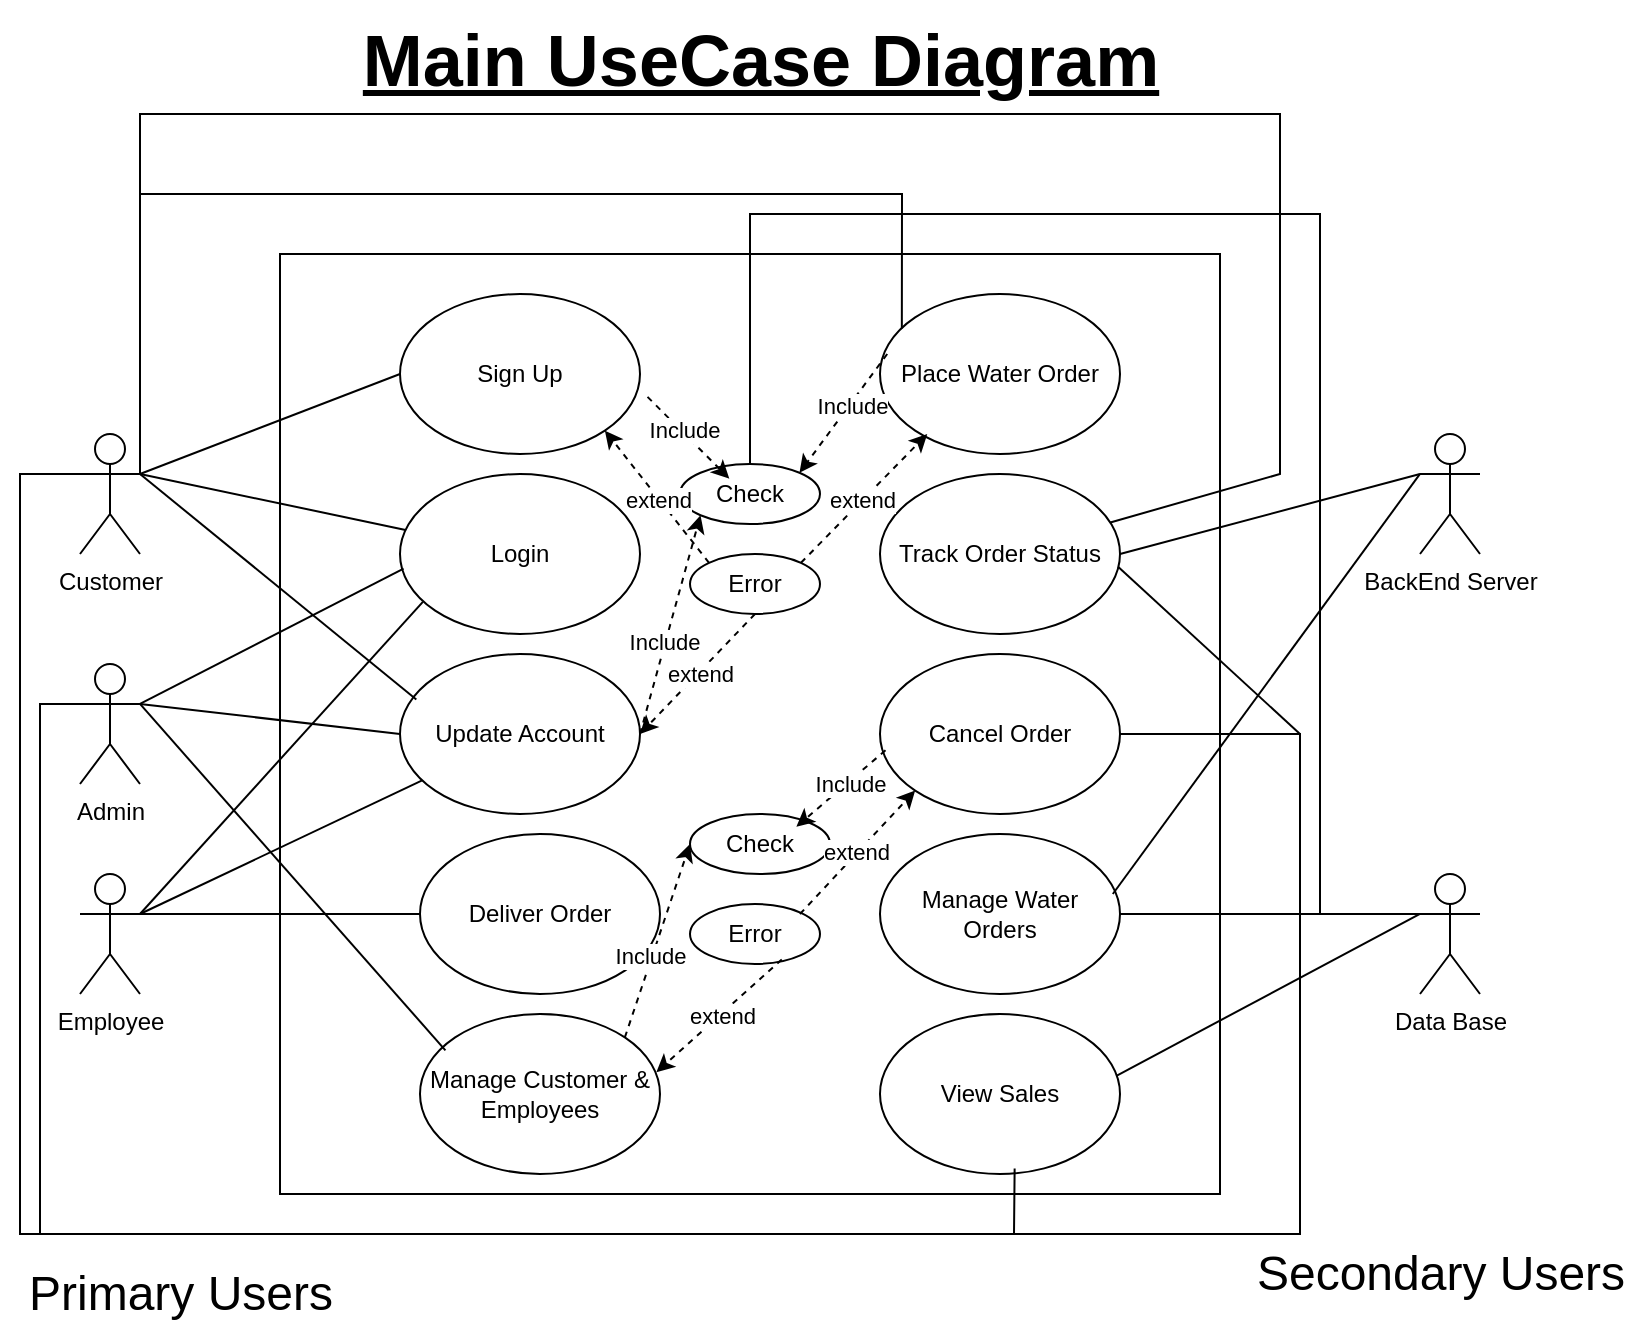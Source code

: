<mxfile version="26.2.14">
  <diagram name="Page-1" id="PsOOHwO3NufQJgfSfYb1">
    <mxGraphModel dx="1481" dy="631" grid="1" gridSize="10" guides="1" tooltips="1" connect="1" arrows="1" fold="1" page="1" pageScale="1" pageWidth="850" pageHeight="1100" math="0" shadow="0">
      <root>
        <mxCell id="0" />
        <mxCell id="1" parent="0" />
        <mxCell id="1S32xIj5badAPdLJ8PSW-82" value="" style="whiteSpace=wrap;html=1;aspect=fixed;" vertex="1" parent="1">
          <mxGeometry x="160" y="190" width="470" height="470" as="geometry" />
        </mxCell>
        <mxCell id="1S32xIj5badAPdLJ8PSW-84" value="Customer" style="shape=umlActor;verticalLabelPosition=bottom;verticalAlign=top;html=1;outlineConnect=0;" vertex="1" parent="1">
          <mxGeometry x="60" y="280" width="30" height="60" as="geometry" />
        </mxCell>
        <mxCell id="1S32xIj5badAPdLJ8PSW-85" value="Admin" style="shape=umlActor;verticalLabelPosition=bottom;verticalAlign=top;html=1;outlineConnect=0;" vertex="1" parent="1">
          <mxGeometry x="60" y="395" width="30" height="60" as="geometry" />
        </mxCell>
        <mxCell id="1S32xIj5badAPdLJ8PSW-86" value="Employee" style="shape=umlActor;verticalLabelPosition=bottom;verticalAlign=top;html=1;outlineConnect=0;" vertex="1" parent="1">
          <mxGeometry x="60" y="500" width="30" height="60" as="geometry" />
        </mxCell>
        <mxCell id="1S32xIj5badAPdLJ8PSW-87" value="BackEnd Server" style="shape=umlActor;verticalLabelPosition=bottom;verticalAlign=top;html=1;outlineConnect=0;" vertex="1" parent="1">
          <mxGeometry x="730" y="280" width="30" height="60" as="geometry" />
        </mxCell>
        <mxCell id="1S32xIj5badAPdLJ8PSW-88" value="Data Base" style="shape=umlActor;verticalLabelPosition=bottom;verticalAlign=top;html=1;outlineConnect=0;" vertex="1" parent="1">
          <mxGeometry x="730" y="500" width="30" height="60" as="geometry" />
        </mxCell>
        <mxCell id="1S32xIj5badAPdLJ8PSW-90" value="Sign Up" style="ellipse;whiteSpace=wrap;html=1;" vertex="1" parent="1">
          <mxGeometry x="220" y="210" width="120" height="80" as="geometry" />
        </mxCell>
        <mxCell id="1S32xIj5badAPdLJ8PSW-91" value="Place Water Order" style="ellipse;whiteSpace=wrap;html=1;" vertex="1" parent="1">
          <mxGeometry x="460" y="210" width="120" height="80" as="geometry" />
        </mxCell>
        <mxCell id="1S32xIj5badAPdLJ8PSW-92" value="Login" style="ellipse;whiteSpace=wrap;html=1;" vertex="1" parent="1">
          <mxGeometry x="220" y="300" width="120" height="80" as="geometry" />
        </mxCell>
        <mxCell id="1S32xIj5badAPdLJ8PSW-93" value="Track Order Status" style="ellipse;whiteSpace=wrap;html=1;" vertex="1" parent="1">
          <mxGeometry x="460" y="300" width="120" height="80" as="geometry" />
        </mxCell>
        <mxCell id="1S32xIj5badAPdLJ8PSW-94" value="Update Account" style="ellipse;whiteSpace=wrap;html=1;" vertex="1" parent="1">
          <mxGeometry x="220" y="390" width="120" height="80" as="geometry" />
        </mxCell>
        <mxCell id="1S32xIj5badAPdLJ8PSW-95" value="Cancel Order" style="ellipse;whiteSpace=wrap;html=1;" vertex="1" parent="1">
          <mxGeometry x="460" y="390" width="120" height="80" as="geometry" />
        </mxCell>
        <mxCell id="1S32xIj5badAPdLJ8PSW-96" value="Deliver Order" style="ellipse;whiteSpace=wrap;html=1;" vertex="1" parent="1">
          <mxGeometry x="230" y="480" width="120" height="80" as="geometry" />
        </mxCell>
        <mxCell id="1S32xIj5badAPdLJ8PSW-97" value="Manage Water Orders" style="ellipse;whiteSpace=wrap;html=1;" vertex="1" parent="1">
          <mxGeometry x="460" y="480" width="120" height="80" as="geometry" />
        </mxCell>
        <mxCell id="1S32xIj5badAPdLJ8PSW-98" value="Manage Customer &amp;amp; Employees" style="ellipse;whiteSpace=wrap;html=1;" vertex="1" parent="1">
          <mxGeometry x="230" y="570" width="120" height="80" as="geometry" />
        </mxCell>
        <mxCell id="1S32xIj5badAPdLJ8PSW-99" value="View Sales" style="ellipse;whiteSpace=wrap;html=1;" vertex="1" parent="1">
          <mxGeometry x="460" y="570" width="120" height="80" as="geometry" />
        </mxCell>
        <mxCell id="1S32xIj5badAPdLJ8PSW-100" value="Check" style="ellipse;whiteSpace=wrap;html=1;" vertex="1" parent="1">
          <mxGeometry x="360" y="295" width="70" height="30" as="geometry" />
        </mxCell>
        <mxCell id="1S32xIj5badAPdLJ8PSW-101" value="Error" style="ellipse;whiteSpace=wrap;html=1;" vertex="1" parent="1">
          <mxGeometry x="365" y="340" width="65" height="30" as="geometry" />
        </mxCell>
        <mxCell id="1S32xIj5badAPdLJ8PSW-114" value="" style="html=1;labelBackgroundColor=#ffffff;startArrow=none;startFill=0;startSize=6;endArrow=classic;endFill=1;endSize=6;jettySize=auto;orthogonalLoop=1;strokeWidth=1;dashed=1;fontSize=14;rounded=0;exitX=0.391;exitY=0.152;exitDx=0;exitDy=0;exitPerimeter=0;entryX=0.478;entryY=0.239;entryDx=0;entryDy=0;entryPerimeter=0;" edge="1" parent="1" source="1S32xIj5badAPdLJ8PSW-82" target="1S32xIj5badAPdLJ8PSW-82">
          <mxGeometry width="60" height="60" relative="1" as="geometry">
            <mxPoint x="360" y="420" as="sourcePoint" />
            <mxPoint x="390" y="290" as="targetPoint" />
          </mxGeometry>
        </mxCell>
        <mxCell id="1S32xIj5badAPdLJ8PSW-125" value="Include" style="edgeLabel;html=1;align=center;verticalAlign=middle;resizable=0;points=[];" vertex="1" connectable="0" parent="1S32xIj5badAPdLJ8PSW-114">
          <mxGeometry x="-0.154" y="1" relative="1" as="geometry">
            <mxPoint as="offset" />
          </mxGeometry>
        </mxCell>
        <mxCell id="1S32xIj5badAPdLJ8PSW-115" value="" style="html=1;labelBackgroundColor=#ffffff;startArrow=none;startFill=0;startSize=6;endArrow=classic;endFill=1;endSize=6;jettySize=auto;orthogonalLoop=1;strokeWidth=1;dashed=1;fontSize=14;rounded=0;entryX=1;entryY=1;entryDx=0;entryDy=0;exitX=0;exitY=0;exitDx=0;exitDy=0;" edge="1" parent="1" source="1S32xIj5badAPdLJ8PSW-101" target="1S32xIj5badAPdLJ8PSW-90">
          <mxGeometry width="60" height="60" relative="1" as="geometry">
            <mxPoint x="360" y="420" as="sourcePoint" />
            <mxPoint x="420" y="360" as="targetPoint" />
          </mxGeometry>
        </mxCell>
        <mxCell id="1S32xIj5badAPdLJ8PSW-126" value="extend" style="edgeLabel;html=1;align=center;verticalAlign=middle;resizable=0;points=[];" vertex="1" connectable="0" parent="1S32xIj5badAPdLJ8PSW-115">
          <mxGeometry x="-0.022" y="1" relative="1" as="geometry">
            <mxPoint as="offset" />
          </mxGeometry>
        </mxCell>
        <mxCell id="1S32xIj5badAPdLJ8PSW-121" value="" style="endArrow=none;html=1;rounded=0;entryX=0;entryY=0.333;entryDx=0;entryDy=0;entryPerimeter=0;exitX=0.985;exitY=0.386;exitDx=0;exitDy=0;exitPerimeter=0;" edge="1" parent="1" source="1S32xIj5badAPdLJ8PSW-99" target="1S32xIj5badAPdLJ8PSW-88">
          <mxGeometry width="50" height="50" relative="1" as="geometry">
            <mxPoint x="650" y="600" as="sourcePoint" />
            <mxPoint x="700" y="550" as="targetPoint" />
          </mxGeometry>
        </mxCell>
        <mxCell id="1S32xIj5badAPdLJ8PSW-122" value="" style="endArrow=none;html=1;rounded=0;exitX=1;exitY=0.5;exitDx=0;exitDy=0;" edge="1" parent="1" source="1S32xIj5badAPdLJ8PSW-93">
          <mxGeometry width="50" height="50" relative="1" as="geometry">
            <mxPoint x="650" y="350" as="sourcePoint" />
            <mxPoint x="730" y="300" as="targetPoint" />
          </mxGeometry>
        </mxCell>
        <mxCell id="1S32xIj5badAPdLJ8PSW-123" value="" style="endArrow=none;html=1;rounded=0;entryX=0;entryY=0.333;entryDx=0;entryDy=0;entryPerimeter=0;exitX=0.97;exitY=0.375;exitDx=0;exitDy=0;exitPerimeter=0;" edge="1" parent="1" source="1S32xIj5badAPdLJ8PSW-97" target="1S32xIj5badAPdLJ8PSW-87">
          <mxGeometry width="50" height="50" relative="1" as="geometry">
            <mxPoint x="660" y="370" as="sourcePoint" />
            <mxPoint x="710" y="320" as="targetPoint" />
          </mxGeometry>
        </mxCell>
        <mxCell id="1S32xIj5badAPdLJ8PSW-127" value="" style="endArrow=none;html=1;rounded=0;exitX=1;exitY=0.333;exitDx=0;exitDy=0;exitPerimeter=0;entryX=0;entryY=0.5;entryDx=0;entryDy=0;" edge="1" parent="1" source="1S32xIj5badAPdLJ8PSW-84" target="1S32xIj5badAPdLJ8PSW-90">
          <mxGeometry width="50" height="50" relative="1" as="geometry">
            <mxPoint x="110" y="295" as="sourcePoint" />
            <mxPoint x="160" y="245" as="targetPoint" />
          </mxGeometry>
        </mxCell>
        <mxCell id="1S32xIj5badAPdLJ8PSW-128" value="" style="endArrow=none;html=1;rounded=0;exitX=1;exitY=0.333;exitDx=0;exitDy=0;exitPerimeter=0;entryX=0.015;entryY=0.591;entryDx=0;entryDy=0;entryPerimeter=0;" edge="1" parent="1" source="1S32xIj5badAPdLJ8PSW-85" target="1S32xIj5badAPdLJ8PSW-92">
          <mxGeometry width="50" height="50" relative="1" as="geometry">
            <mxPoint x="140" y="420" as="sourcePoint" />
            <mxPoint x="190" y="370" as="targetPoint" />
          </mxGeometry>
        </mxCell>
        <mxCell id="1S32xIj5badAPdLJ8PSW-129" value="" style="endArrow=none;html=1;rounded=0;" edge="1" parent="1" target="1S32xIj5badAPdLJ8PSW-92">
          <mxGeometry width="50" height="50" relative="1" as="geometry">
            <mxPoint x="90" y="300" as="sourcePoint" />
            <mxPoint x="160" y="285" as="targetPoint" />
          </mxGeometry>
        </mxCell>
        <mxCell id="1S32xIj5badAPdLJ8PSW-130" value="" style="endArrow=none;html=1;rounded=0;exitX=1;exitY=0.333;exitDx=0;exitDy=0;exitPerimeter=0;entryX=0.152;entryY=0.37;entryDx=0;entryDy=0;entryPerimeter=0;" edge="1" parent="1" source="1S32xIj5badAPdLJ8PSW-86" target="1S32xIj5badAPdLJ8PSW-82">
          <mxGeometry width="50" height="50" relative="1" as="geometry">
            <mxPoint x="130" y="510" as="sourcePoint" />
            <mxPoint x="180" y="460" as="targetPoint" />
          </mxGeometry>
        </mxCell>
        <mxCell id="1S32xIj5badAPdLJ8PSW-131" value="" style="endArrow=none;html=1;rounded=0;" edge="1" parent="1" source="1S32xIj5badAPdLJ8PSW-100">
          <mxGeometry width="50" height="50" relative="1" as="geometry">
            <mxPoint x="630" y="520" as="sourcePoint" />
            <mxPoint x="730" y="520" as="targetPoint" />
            <Array as="points">
              <mxPoint x="395" y="170" />
              <mxPoint x="680" y="170" />
              <mxPoint x="680" y="520" />
            </Array>
          </mxGeometry>
        </mxCell>
        <mxCell id="1S32xIj5badAPdLJ8PSW-132" value="" style="endArrow=none;html=1;rounded=0;entryX=0.091;entryY=0.216;entryDx=0;entryDy=0;entryPerimeter=0;" edge="1" parent="1" target="1S32xIj5badAPdLJ8PSW-91">
          <mxGeometry width="50" height="50" relative="1" as="geometry">
            <mxPoint x="90" y="300" as="sourcePoint" />
            <mxPoint x="160" y="200" as="targetPoint" />
            <Array as="points">
              <mxPoint x="90" y="160" />
              <mxPoint x="471" y="160" />
            </Array>
          </mxGeometry>
        </mxCell>
        <mxCell id="1S32xIj5badAPdLJ8PSW-133" value="" style="endArrow=none;html=1;rounded=0;" edge="1" parent="1" target="1S32xIj5badAPdLJ8PSW-94">
          <mxGeometry width="50" height="50" relative="1" as="geometry">
            <mxPoint x="90" y="520" as="sourcePoint" />
            <mxPoint x="180" y="390" as="targetPoint" />
          </mxGeometry>
        </mxCell>
        <mxCell id="1S32xIj5badAPdLJ8PSW-134" value="" style="endArrow=none;html=1;rounded=0;exitX=1;exitY=0.333;exitDx=0;exitDy=0;exitPerimeter=0;entryX=0;entryY=0.5;entryDx=0;entryDy=0;" edge="1" parent="1" source="1S32xIj5badAPdLJ8PSW-85" target="1S32xIj5badAPdLJ8PSW-94">
          <mxGeometry width="50" height="50" relative="1" as="geometry">
            <mxPoint x="140" y="430" as="sourcePoint" />
            <mxPoint x="190" y="380" as="targetPoint" />
          </mxGeometry>
        </mxCell>
        <mxCell id="1S32xIj5badAPdLJ8PSW-135" value="" style="endArrow=none;html=1;rounded=0;entryX=0.068;entryY=0.284;entryDx=0;entryDy=0;entryPerimeter=0;" edge="1" parent="1" target="1S32xIj5badAPdLJ8PSW-94">
          <mxGeometry width="50" height="50" relative="1" as="geometry">
            <mxPoint x="90" y="300" as="sourcePoint" />
            <mxPoint x="180" y="275" as="targetPoint" />
          </mxGeometry>
        </mxCell>
        <mxCell id="1S32xIj5badAPdLJ8PSW-136" value="" style="endArrow=none;html=1;rounded=0;exitX=1;exitY=0.333;exitDx=0;exitDy=0;exitPerimeter=0;entryX=0.106;entryY=0.227;entryDx=0;entryDy=0;entryPerimeter=0;" edge="1" parent="1" source="1S32xIj5badAPdLJ8PSW-85" target="1S32xIj5badAPdLJ8PSW-98">
          <mxGeometry width="50" height="50" relative="1" as="geometry">
            <mxPoint x="140" y="590" as="sourcePoint" />
            <mxPoint x="190" y="540" as="targetPoint" />
          </mxGeometry>
        </mxCell>
        <mxCell id="1S32xIj5badAPdLJ8PSW-137" value="" style="endArrow=none;html=1;rounded=0;entryX=0;entryY=0.5;entryDx=0;entryDy=0;" edge="1" parent="1" target="1S32xIj5badAPdLJ8PSW-96">
          <mxGeometry width="50" height="50" relative="1" as="geometry">
            <mxPoint x="90" y="520" as="sourcePoint" />
            <mxPoint x="180" y="550" as="targetPoint" />
          </mxGeometry>
        </mxCell>
        <mxCell id="1S32xIj5badAPdLJ8PSW-138" value="" style="html=1;labelBackgroundColor=#ffffff;startArrow=none;startFill=0;startSize=6;endArrow=classic;endFill=1;endSize=6;jettySize=auto;orthogonalLoop=1;strokeWidth=1;dashed=1;fontSize=14;rounded=0;exitX=1;exitY=0.5;exitDx=0;exitDy=0;entryX=0;entryY=1;entryDx=0;entryDy=0;" edge="1" parent="1" source="1S32xIj5badAPdLJ8PSW-94" target="1S32xIj5badAPdLJ8PSW-100">
          <mxGeometry width="60" height="60" relative="1" as="geometry">
            <mxPoint x="360" y="430" as="sourcePoint" />
            <mxPoint x="400" y="470" as="targetPoint" />
          </mxGeometry>
        </mxCell>
        <mxCell id="1S32xIj5badAPdLJ8PSW-139" value="Include" style="edgeLabel;html=1;align=center;verticalAlign=middle;resizable=0;points=[];" vertex="1" connectable="0" parent="1S32xIj5badAPdLJ8PSW-138">
          <mxGeometry x="-0.154" y="1" relative="1" as="geometry">
            <mxPoint as="offset" />
          </mxGeometry>
        </mxCell>
        <mxCell id="1S32xIj5badAPdLJ8PSW-140" value="" style="html=1;labelBackgroundColor=#ffffff;startArrow=none;startFill=0;startSize=6;endArrow=classic;endFill=1;endSize=6;jettySize=auto;orthogonalLoop=1;strokeWidth=1;dashed=1;fontSize=14;rounded=0;exitX=0.5;exitY=1;exitDx=0;exitDy=0;" edge="1" parent="1" source="1S32xIj5badAPdLJ8PSW-101">
          <mxGeometry width="60" height="60" relative="1" as="geometry">
            <mxPoint x="423.5" y="480" as="sourcePoint" />
            <mxPoint x="340" y="430" as="targetPoint" />
          </mxGeometry>
        </mxCell>
        <mxCell id="1S32xIj5badAPdLJ8PSW-141" value="extend" style="edgeLabel;html=1;align=center;verticalAlign=middle;resizable=0;points=[];" vertex="1" connectable="0" parent="1S32xIj5badAPdLJ8PSW-140">
          <mxGeometry x="-0.022" y="1" relative="1" as="geometry">
            <mxPoint as="offset" />
          </mxGeometry>
        </mxCell>
        <mxCell id="1S32xIj5badAPdLJ8PSW-144" value="" style="html=1;labelBackgroundColor=#ffffff;startArrow=none;startFill=0;startSize=6;endArrow=classic;endFill=1;endSize=6;jettySize=auto;orthogonalLoop=1;strokeWidth=1;dashed=1;fontSize=14;rounded=0;exitX=0.03;exitY=0.375;exitDx=0;exitDy=0;exitPerimeter=0;entryX=1;entryY=0;entryDx=0;entryDy=0;" edge="1" parent="1" source="1S32xIj5badAPdLJ8PSW-91" target="1S32xIj5badAPdLJ8PSW-100">
          <mxGeometry width="60" height="60" relative="1" as="geometry">
            <mxPoint x="420" y="255" as="sourcePoint" />
            <mxPoint x="460" y="295" as="targetPoint" />
          </mxGeometry>
        </mxCell>
        <mxCell id="1S32xIj5badAPdLJ8PSW-145" value="Include" style="edgeLabel;html=1;align=center;verticalAlign=middle;resizable=0;points=[];" vertex="1" connectable="0" parent="1S32xIj5badAPdLJ8PSW-144">
          <mxGeometry x="-0.154" y="1" relative="1" as="geometry">
            <mxPoint as="offset" />
          </mxGeometry>
        </mxCell>
        <mxCell id="1S32xIj5badAPdLJ8PSW-146" value="" style="html=1;labelBackgroundColor=#ffffff;startArrow=none;startFill=0;startSize=6;endArrow=classic;endFill=1;endSize=6;jettySize=auto;orthogonalLoop=1;strokeWidth=1;dashed=1;fontSize=14;rounded=0;exitX=1;exitY=0;exitDx=0;exitDy=0;entryX=0.197;entryY=0.875;entryDx=0;entryDy=0;entryPerimeter=0;" edge="1" parent="1" source="1S32xIj5badAPdLJ8PSW-101" target="1S32xIj5badAPdLJ8PSW-91">
          <mxGeometry width="60" height="60" relative="1" as="geometry">
            <mxPoint x="430" y="380" as="sourcePoint" />
            <mxPoint x="372" y="440" as="targetPoint" />
          </mxGeometry>
        </mxCell>
        <mxCell id="1S32xIj5badAPdLJ8PSW-147" value="extend" style="edgeLabel;html=1;align=center;verticalAlign=middle;resizable=0;points=[];" vertex="1" connectable="0" parent="1S32xIj5badAPdLJ8PSW-146">
          <mxGeometry x="-0.022" y="1" relative="1" as="geometry">
            <mxPoint as="offset" />
          </mxGeometry>
        </mxCell>
        <mxCell id="1S32xIj5badAPdLJ8PSW-148" value="" style="endArrow=none;html=1;rounded=0;" edge="1" parent="1" target="1S32xIj5badAPdLJ8PSW-93">
          <mxGeometry width="50" height="50" relative="1" as="geometry">
            <mxPoint x="90" y="300" as="sourcePoint" />
            <mxPoint x="150" y="200" as="targetPoint" />
            <Array as="points">
              <mxPoint x="90" y="120" />
              <mxPoint x="660" y="120" />
              <mxPoint x="660" y="300" />
            </Array>
          </mxGeometry>
        </mxCell>
        <mxCell id="1S32xIj5badAPdLJ8PSW-149" value="" style="endArrow=none;html=1;rounded=0;entryX=0;entryY=0.333;entryDx=0;entryDy=0;entryPerimeter=0;exitX=0.561;exitY=0.966;exitDx=0;exitDy=0;exitPerimeter=0;" edge="1" parent="1" source="1S32xIj5badAPdLJ8PSW-99" target="1S32xIj5badAPdLJ8PSW-85">
          <mxGeometry width="50" height="50" relative="1" as="geometry">
            <mxPoint y="660" as="sourcePoint" />
            <mxPoint x="50" y="610" as="targetPoint" />
            <Array as="points">
              <mxPoint x="527" y="680" />
              <mxPoint x="40" y="680" />
              <mxPoint x="40" y="415" />
            </Array>
          </mxGeometry>
        </mxCell>
        <mxCell id="1S32xIj5badAPdLJ8PSW-150" value="" style="endArrow=none;html=1;rounded=0;exitX=1;exitY=0.5;exitDx=0;exitDy=0;" edge="1" parent="1" source="1S32xIj5badAPdLJ8PSW-97">
          <mxGeometry width="50" height="50" relative="1" as="geometry">
            <mxPoint x="690" y="500" as="sourcePoint" />
            <mxPoint x="730" y="520" as="targetPoint" />
          </mxGeometry>
        </mxCell>
        <mxCell id="1S32xIj5badAPdLJ8PSW-151" value="" style="endArrow=none;html=1;rounded=0;exitX=0;exitY=0.333;exitDx=0;exitDy=0;exitPerimeter=0;" edge="1" parent="1" source="1S32xIj5badAPdLJ8PSW-84" target="1S32xIj5badAPdLJ8PSW-95">
          <mxGeometry width="50" height="50" relative="1" as="geometry">
            <mxPoint x="20" y="260" as="sourcePoint" />
            <mxPoint x="60" y="80" as="targetPoint" />
            <Array as="points">
              <mxPoint x="30" y="300" />
              <mxPoint x="30" y="680" />
              <mxPoint x="670" y="680" />
              <mxPoint x="670" y="430" />
            </Array>
          </mxGeometry>
        </mxCell>
        <mxCell id="1S32xIj5badAPdLJ8PSW-152" value="" style="endArrow=none;html=1;rounded=0;exitX=0.992;exitY=0.58;exitDx=0;exitDy=0;exitPerimeter=0;" edge="1" parent="1" source="1S32xIj5badAPdLJ8PSW-93">
          <mxGeometry width="50" height="50" relative="1" as="geometry">
            <mxPoint x="630" y="390" as="sourcePoint" />
            <mxPoint x="670" y="430" as="targetPoint" />
          </mxGeometry>
        </mxCell>
        <mxCell id="1S32xIj5badAPdLJ8PSW-153" value="Check" style="ellipse;whiteSpace=wrap;html=1;" vertex="1" parent="1">
          <mxGeometry x="365" y="470" width="70" height="30" as="geometry" />
        </mxCell>
        <mxCell id="1S32xIj5badAPdLJ8PSW-154" value="Error" style="ellipse;whiteSpace=wrap;html=1;" vertex="1" parent="1">
          <mxGeometry x="365" y="515" width="65" height="30" as="geometry" />
        </mxCell>
        <mxCell id="1S32xIj5badAPdLJ8PSW-155" value="" style="html=1;labelBackgroundColor=#ffffff;startArrow=none;startFill=0;startSize=6;endArrow=classic;endFill=1;endSize=6;jettySize=auto;orthogonalLoop=1;strokeWidth=1;dashed=1;fontSize=14;rounded=0;entryX=0;entryY=1;entryDx=0;entryDy=0;exitX=0.846;exitY=0.167;exitDx=0;exitDy=0;exitPerimeter=0;" edge="1" parent="1" source="1S32xIj5badAPdLJ8PSW-154" target="1S32xIj5badAPdLJ8PSW-95">
          <mxGeometry width="60" height="60" relative="1" as="geometry">
            <mxPoint x="425" y="510" as="sourcePoint" />
            <mxPoint x="480" y="470" as="targetPoint" />
          </mxGeometry>
        </mxCell>
        <mxCell id="1S32xIj5badAPdLJ8PSW-156" value="extend" style="edgeLabel;html=1;align=center;verticalAlign=middle;resizable=0;points=[];" vertex="1" connectable="0" parent="1S32xIj5badAPdLJ8PSW-155">
          <mxGeometry x="-0.022" y="1" relative="1" as="geometry">
            <mxPoint as="offset" />
          </mxGeometry>
        </mxCell>
        <mxCell id="1S32xIj5badAPdLJ8PSW-157" value="" style="html=1;labelBackgroundColor=#ffffff;startArrow=none;startFill=0;startSize=6;endArrow=classic;endFill=1;endSize=6;jettySize=auto;orthogonalLoop=1;strokeWidth=1;dashed=1;fontSize=14;rounded=0;exitX=0.023;exitY=0.602;exitDx=0;exitDy=0;entryX=0.76;entryY=0.212;entryDx=0;entryDy=0;exitPerimeter=0;entryPerimeter=0;" edge="1" parent="1" source="1S32xIj5badAPdLJ8PSW-95" target="1S32xIj5badAPdLJ8PSW-153">
          <mxGeometry width="60" height="60" relative="1" as="geometry">
            <mxPoint x="425" y="470" as="sourcePoint" />
            <mxPoint x="455" y="361" as="targetPoint" />
          </mxGeometry>
        </mxCell>
        <mxCell id="1S32xIj5badAPdLJ8PSW-158" value="Include" style="edgeLabel;html=1;align=center;verticalAlign=middle;resizable=0;points=[];" vertex="1" connectable="0" parent="1S32xIj5badAPdLJ8PSW-157">
          <mxGeometry x="-0.154" y="1" relative="1" as="geometry">
            <mxPoint as="offset" />
          </mxGeometry>
        </mxCell>
        <mxCell id="1S32xIj5badAPdLJ8PSW-159" value="" style="html=1;labelBackgroundColor=#ffffff;startArrow=none;startFill=0;startSize=6;endArrow=classic;endFill=1;endSize=6;jettySize=auto;orthogonalLoop=1;strokeWidth=1;dashed=1;fontSize=14;rounded=0;exitX=1;exitY=0;exitDx=0;exitDy=0;entryX=0;entryY=0.5;entryDx=0;entryDy=0;" edge="1" parent="1" source="1S32xIj5badAPdLJ8PSW-98" target="1S32xIj5badAPdLJ8PSW-153">
          <mxGeometry width="60" height="60" relative="1" as="geometry">
            <mxPoint x="340" y="584.5" as="sourcePoint" />
            <mxPoint x="370" y="475.5" as="targetPoint" />
          </mxGeometry>
        </mxCell>
        <mxCell id="1S32xIj5badAPdLJ8PSW-160" value="Include" style="edgeLabel;html=1;align=center;verticalAlign=middle;resizable=0;points=[];" vertex="1" connectable="0" parent="1S32xIj5badAPdLJ8PSW-159">
          <mxGeometry x="-0.154" y="1" relative="1" as="geometry">
            <mxPoint as="offset" />
          </mxGeometry>
        </mxCell>
        <mxCell id="1S32xIj5badAPdLJ8PSW-161" value="" style="html=1;labelBackgroundColor=#ffffff;startArrow=none;startFill=0;startSize=6;endArrow=classic;endFill=1;endSize=6;jettySize=auto;orthogonalLoop=1;strokeWidth=1;dashed=1;fontSize=14;rounded=0;exitX=0.706;exitY=0.924;exitDx=0;exitDy=0;exitPerimeter=0;entryX=0.985;entryY=0.364;entryDx=0;entryDy=0;entryPerimeter=0;" edge="1" parent="1" source="1S32xIj5badAPdLJ8PSW-154" target="1S32xIj5badAPdLJ8PSW-98">
          <mxGeometry width="60" height="60" relative="1" as="geometry">
            <mxPoint x="430" y="530" as="sourcePoint" />
            <mxPoint x="488" y="468" as="targetPoint" />
          </mxGeometry>
        </mxCell>
        <mxCell id="1S32xIj5badAPdLJ8PSW-162" value="extend" style="edgeLabel;html=1;align=center;verticalAlign=middle;resizable=0;points=[];" vertex="1" connectable="0" parent="1S32xIj5badAPdLJ8PSW-161">
          <mxGeometry x="-0.022" y="1" relative="1" as="geometry">
            <mxPoint as="offset" />
          </mxGeometry>
        </mxCell>
        <mxCell id="1S32xIj5badAPdLJ8PSW-166" value="&lt;font style=&quot;font-size: 24px;&quot;&gt;Primary Users&lt;/font&gt;" style="text;html=1;align=center;verticalAlign=middle;resizable=0;points=[];autosize=1;strokeColor=none;fillColor=none;" vertex="1" parent="1">
          <mxGeometry x="20" y="690" width="180" height="40" as="geometry" />
        </mxCell>
        <mxCell id="1S32xIj5badAPdLJ8PSW-168" value="&lt;font style=&quot;font-size: 24px;&quot;&gt;Secondary Users&lt;/font&gt;" style="text;html=1;align=center;verticalAlign=middle;resizable=0;points=[];autosize=1;strokeColor=none;fillColor=none;" vertex="1" parent="1">
          <mxGeometry x="635" y="680" width="210" height="40" as="geometry" />
        </mxCell>
        <mxCell id="1S32xIj5badAPdLJ8PSW-169" value="&lt;font style=&quot;font-size: 36px;&quot;&gt;&lt;b&gt;&lt;u&gt;Main UseCase Diagram&lt;/u&gt;&lt;/b&gt;&lt;/font&gt;" style="text;html=1;align=center;verticalAlign=middle;resizable=0;points=[];autosize=1;strokeColor=none;fillColor=none;" vertex="1" parent="1">
          <mxGeometry x="190" y="63" width="420" height="60" as="geometry" />
        </mxCell>
      </root>
    </mxGraphModel>
  </diagram>
</mxfile>
